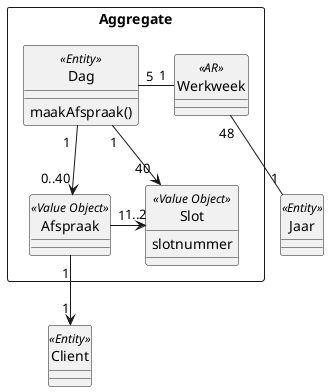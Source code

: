 @startuml

hide circle

class Client <<Entity>>

class Jaar <<Entity>>

rectangle "Aggregate" {
    class Werkweek <<AR>>

    class Dag <<Entity>> {
        maakAfspraak()
    }

    class Slot <<Value Object>> {
        slotnummer
    }

    class Afspraak <<Value Object>>
}

Afspraak "1" -r-> "  1..2" Slot
Dag "1" --> "\t\t40" Slot
Dag "\t\t\t1" --> "0..40" Afspraak

Werkweek "1" -l- "5" Dag
Afspraak "1" --> "1" Client

Jaar "1" -u- "48" Werkweek



@enduml